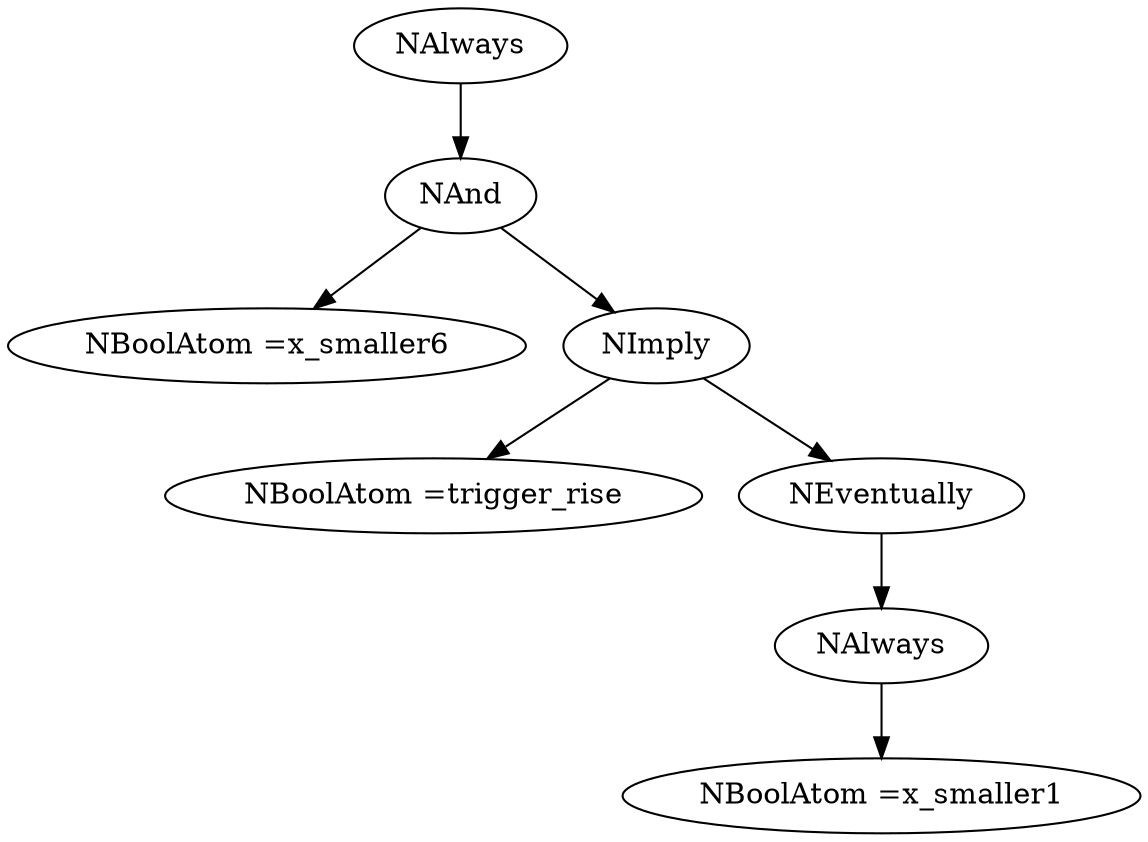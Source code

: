 digraph G {
	12 -> 11
	11 -> 5
	5 [label="NBoolAtom =x_smaller6"];
	11 -> 10
	10 -> 6
	6 [label="NBoolAtom =trigger_rise"];
	10 -> 9
	9 -> 8
	8 -> 7
	7 [label="NBoolAtom =x_smaller1"];
	8 [label="NAlways"];
	9 [label="NEventually"];
	10 [label="NImply"];
	11 [label="NAnd"];
	12 [label="NAlways"];
}